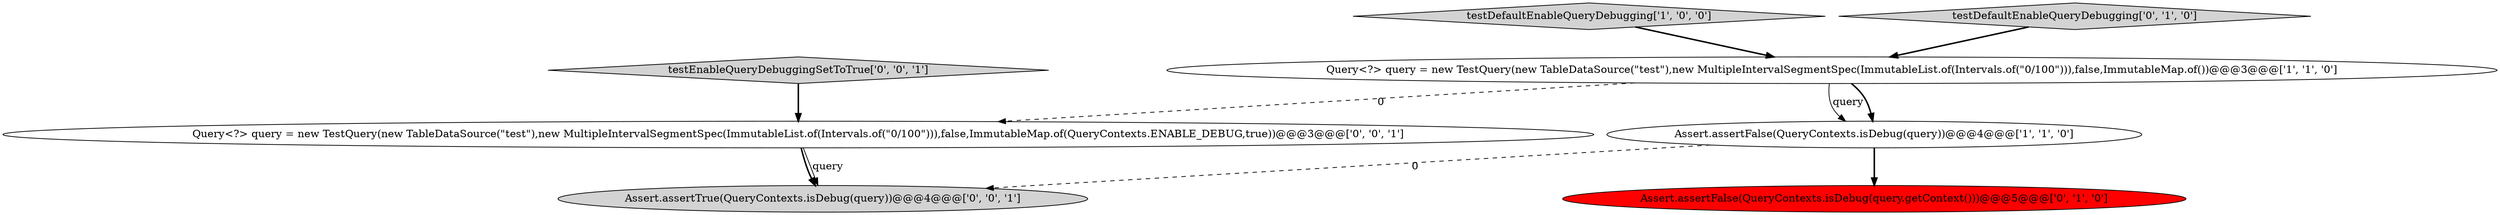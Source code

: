 digraph {
6 [style = filled, label = "testEnableQueryDebuggingSetToTrue['0', '0', '1']", fillcolor = lightgray, shape = diamond image = "AAA0AAABBB3BBB"];
7 [style = filled, label = "Assert.assertTrue(QueryContexts.isDebug(query))@@@4@@@['0', '0', '1']", fillcolor = lightgray, shape = ellipse image = "AAA0AAABBB3BBB"];
0 [style = filled, label = "testDefaultEnableQueryDebugging['1', '0', '0']", fillcolor = lightgray, shape = diamond image = "AAA0AAABBB1BBB"];
4 [style = filled, label = "testDefaultEnableQueryDebugging['0', '1', '0']", fillcolor = lightgray, shape = diamond image = "AAA0AAABBB2BBB"];
2 [style = filled, label = "Query<?> query = new TestQuery(new TableDataSource(\"test\"),new MultipleIntervalSegmentSpec(ImmutableList.of(Intervals.of(\"0/100\"))),false,ImmutableMap.of())@@@3@@@['1', '1', '0']", fillcolor = white, shape = ellipse image = "AAA0AAABBB1BBB"];
5 [style = filled, label = "Query<?> query = new TestQuery(new TableDataSource(\"test\"),new MultipleIntervalSegmentSpec(ImmutableList.of(Intervals.of(\"0/100\"))),false,ImmutableMap.of(QueryContexts.ENABLE_DEBUG,true))@@@3@@@['0', '0', '1']", fillcolor = white, shape = ellipse image = "AAA0AAABBB3BBB"];
1 [style = filled, label = "Assert.assertFalse(QueryContexts.isDebug(query))@@@4@@@['1', '1', '0']", fillcolor = white, shape = ellipse image = "AAA0AAABBB1BBB"];
3 [style = filled, label = "Assert.assertFalse(QueryContexts.isDebug(query.getContext()))@@@5@@@['0', '1', '0']", fillcolor = red, shape = ellipse image = "AAA1AAABBB2BBB"];
1->3 [style = bold, label=""];
5->7 [style = bold, label=""];
6->5 [style = bold, label=""];
2->5 [style = dashed, label="0"];
2->1 [style = solid, label="query"];
4->2 [style = bold, label=""];
1->7 [style = dashed, label="0"];
2->1 [style = bold, label=""];
5->7 [style = solid, label="query"];
0->2 [style = bold, label=""];
}

